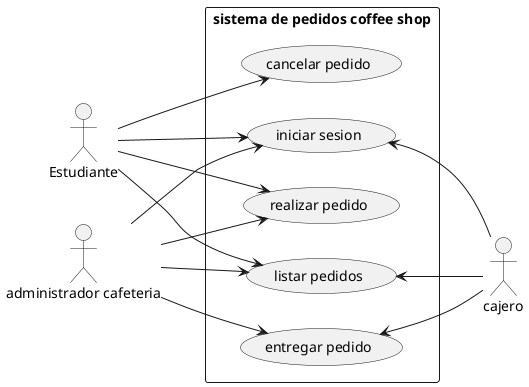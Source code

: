 @startuml casosUsoCoffeShop
left to right direction
actor "Estudiante" as est
actor "administrador cafeteria" as admin 
actor "cajero" as cajero

rectangle "sistema de pedidos coffee shop"{
    usecase "iniciar sesion" as UC1
    usecase "realizar pedido" as UC2
    usecase "listar pedidos" as UC3
    usecase "cancelar pedido" as UC4
    usecase "entregar pedido" as UC5
}

est --> UC1
est --> UC2
est --> UC3
est --> UC4

admin -->UC1
admin -->UC2
admin -->UC3
admin -->UC5

UC1 <-- cajero
UC3 <-- cajero
UC5 <-- cajero

@enduml